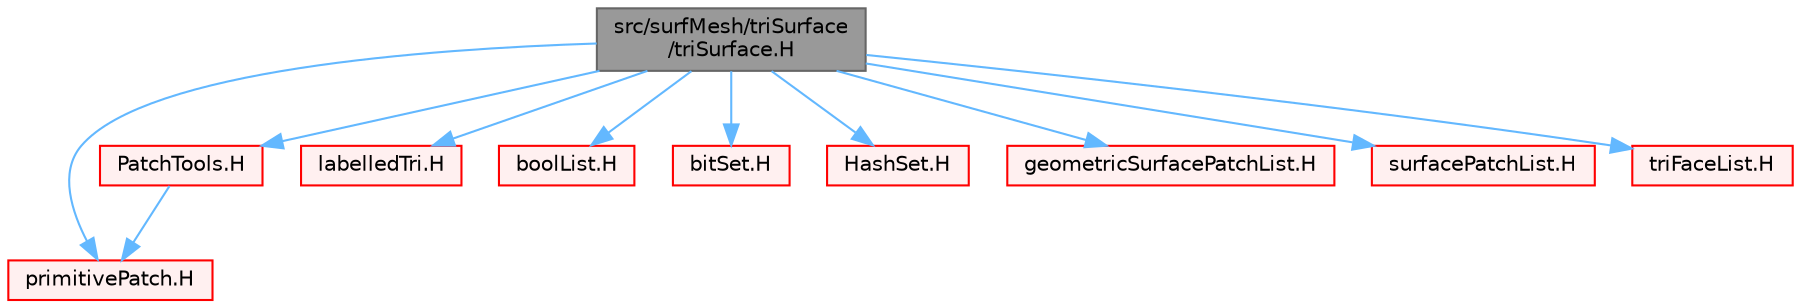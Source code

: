 digraph "src/surfMesh/triSurface/triSurface.H"
{
 // LATEX_PDF_SIZE
  bgcolor="transparent";
  edge [fontname=Helvetica,fontsize=10,labelfontname=Helvetica,labelfontsize=10];
  node [fontname=Helvetica,fontsize=10,shape=box,height=0.2,width=0.4];
  Node1 [id="Node000001",label="src/surfMesh/triSurface\l/triSurface.H",height=0.2,width=0.4,color="gray40", fillcolor="grey60", style="filled", fontcolor="black",tooltip=" "];
  Node1 -> Node2 [id="edge1_Node000001_Node000002",color="steelblue1",style="solid",tooltip=" "];
  Node2 [id="Node000002",label="primitivePatch.H",height=0.2,width=0.4,color="red", fillcolor="#FFF0F0", style="filled",URL="$primitivePatch_8H.html",tooltip=" "];
  Node1 -> Node217 [id="edge2_Node000001_Node000217",color="steelblue1",style="solid",tooltip=" "];
  Node217 [id="Node000217",label="PatchTools.H",height=0.2,width=0.4,color="red", fillcolor="#FFF0F0", style="filled",URL="$PatchTools_8H.html",tooltip=" "];
  Node217 -> Node2 [id="edge3_Node000217_Node000002",color="steelblue1",style="solid",tooltip=" "];
  Node1 -> Node223 [id="edge4_Node000001_Node000223",color="steelblue1",style="solid",tooltip=" "];
  Node223 [id="Node000223",label="labelledTri.H",height=0.2,width=0.4,color="red", fillcolor="#FFF0F0", style="filled",URL="$labelledTri_8H.html",tooltip=" "];
  Node1 -> Node4 [id="edge5_Node000001_Node000004",color="steelblue1",style="solid",tooltip=" "];
  Node4 [id="Node000004",label="boolList.H",height=0.2,width=0.4,color="red", fillcolor="#FFF0F0", style="filled",URL="$boolList_8H.html",tooltip=" "];
  Node1 -> Node172 [id="edge6_Node000001_Node000172",color="steelblue1",style="solid",tooltip=" "];
  Node172 [id="Node000172",label="bitSet.H",height=0.2,width=0.4,color="red", fillcolor="#FFF0F0", style="filled",URL="$bitSet_8H.html",tooltip=" "];
  Node1 -> Node170 [id="edge7_Node000001_Node000170",color="steelblue1",style="solid",tooltip=" "];
  Node170 [id="Node000170",label="HashSet.H",height=0.2,width=0.4,color="red", fillcolor="#FFF0F0", style="filled",URL="$HashSet_8H.html",tooltip=" "];
  Node1 -> Node243 [id="edge8_Node000001_Node000243",color="steelblue1",style="solid",tooltip=" "];
  Node243 [id="Node000243",label="geometricSurfacePatchList.H",height=0.2,width=0.4,color="red", fillcolor="#FFF0F0", style="filled",URL="$geometricSurfacePatchList_8H.html",tooltip=" "];
  Node1 -> Node246 [id="edge9_Node000001_Node000246",color="steelblue1",style="solid",tooltip=" "];
  Node246 [id="Node000246",label="surfacePatchList.H",height=0.2,width=0.4,color="red", fillcolor="#FFF0F0", style="filled",URL="$surfacePatchList_8H.html",tooltip=" "];
  Node1 -> Node248 [id="edge10_Node000001_Node000248",color="steelblue1",style="solid",tooltip=" "];
  Node248 [id="Node000248",label="triFaceList.H",height=0.2,width=0.4,color="red", fillcolor="#FFF0F0", style="filled",URL="$triFaceList_8H.html",tooltip=" "];
}
